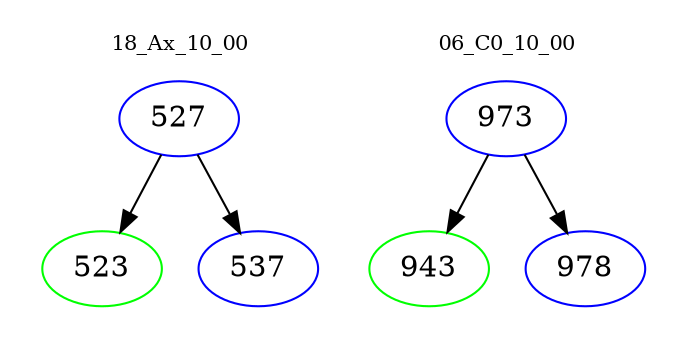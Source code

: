 digraph{
subgraph cluster_0 {
color = white
label = "18_Ax_10_00";
fontsize=10;
T0_527 [label="527", color="blue"]
T0_527 -> T0_523 [color="black"]
T0_523 [label="523", color="green"]
T0_527 -> T0_537 [color="black"]
T0_537 [label="537", color="blue"]
}
subgraph cluster_1 {
color = white
label = "06_C0_10_00";
fontsize=10;
T1_973 [label="973", color="blue"]
T1_973 -> T1_943 [color="black"]
T1_943 [label="943", color="green"]
T1_973 -> T1_978 [color="black"]
T1_978 [label="978", color="blue"]
}
}
